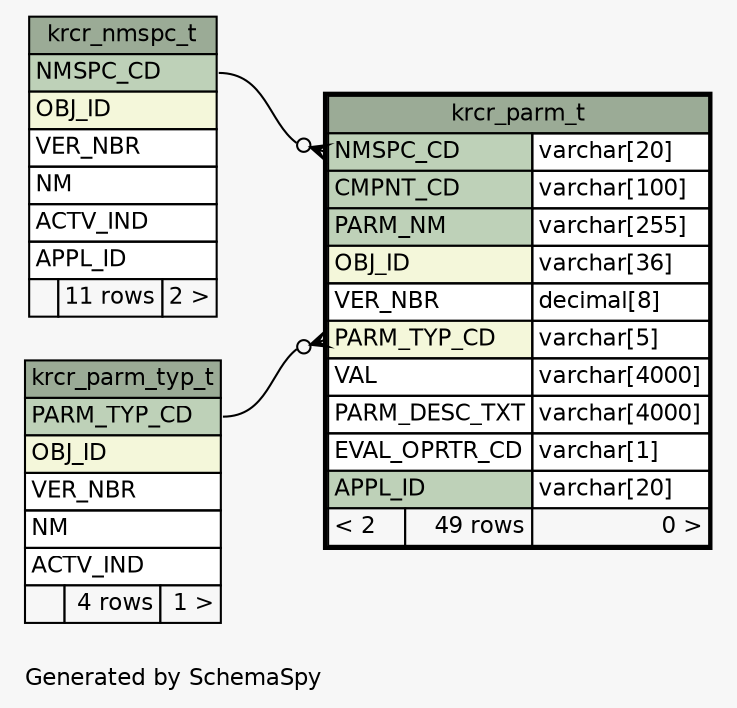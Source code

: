 // dot 2.28.0 on Mac OS X 10.7.2
// SchemaSpy rev 590
digraph "oneDegreeRelationshipsDiagram" {
  graph [
    rankdir="RL"
    bgcolor="#f7f7f7"
    label="\nGenerated by SchemaSpy"
    labeljust="l"
    nodesep="0.18"
    ranksep="0.46"
    fontname="Helvetica"
    fontsize="11"
  ];
  node [
    fontname="Helvetica"
    fontsize="11"
    shape="plaintext"
  ];
  edge [
    arrowsize="0.8"
  ];
  "krcr_parm_t":"NMSPC_CD":w -> "krcr_nmspc_t":"NMSPC_CD":e [arrowhead=none dir=back arrowtail=crowodot];
  "krcr_parm_t":"PARM_TYP_CD":w -> "krcr_parm_typ_t":"PARM_TYP_CD":e [arrowhead=none dir=back arrowtail=crowodot];
  "krcr_nmspc_t" [
    label=<
    <TABLE BORDER="0" CELLBORDER="1" CELLSPACING="0" BGCOLOR="#ffffff">
      <TR><TD COLSPAN="3" BGCOLOR="#9bab96" ALIGN="CENTER">krcr_nmspc_t</TD></TR>
      <TR><TD PORT="NMSPC_CD" COLSPAN="3" BGCOLOR="#bed1b8" ALIGN="LEFT">NMSPC_CD</TD></TR>
      <TR><TD PORT="OBJ_ID" COLSPAN="3" BGCOLOR="#f4f7da" ALIGN="LEFT">OBJ_ID</TD></TR>
      <TR><TD PORT="VER_NBR" COLSPAN="3" ALIGN="LEFT">VER_NBR</TD></TR>
      <TR><TD PORT="NM" COLSPAN="3" ALIGN="LEFT">NM</TD></TR>
      <TR><TD PORT="ACTV_IND" COLSPAN="3" ALIGN="LEFT">ACTV_IND</TD></TR>
      <TR><TD PORT="APPL_ID" COLSPAN="3" ALIGN="LEFT">APPL_ID</TD></TR>
      <TR><TD ALIGN="LEFT" BGCOLOR="#f7f7f7">  </TD><TD ALIGN="RIGHT" BGCOLOR="#f7f7f7">11 rows</TD><TD ALIGN="RIGHT" BGCOLOR="#f7f7f7">2 &gt;</TD></TR>
    </TABLE>>
    URL="krcr_nmspc_t.html"
    tooltip="krcr_nmspc_t"
  ];
  "krcr_parm_t" [
    label=<
    <TABLE BORDER="2" CELLBORDER="1" CELLSPACING="0" BGCOLOR="#ffffff">
      <TR><TD COLSPAN="3" BGCOLOR="#9bab96" ALIGN="CENTER">krcr_parm_t</TD></TR>
      <TR><TD PORT="NMSPC_CD" COLSPAN="2" BGCOLOR="#bed1b8" ALIGN="LEFT">NMSPC_CD</TD><TD PORT="NMSPC_CD.type" ALIGN="LEFT">varchar[20]</TD></TR>
      <TR><TD PORT="CMPNT_CD" COLSPAN="2" BGCOLOR="#bed1b8" ALIGN="LEFT">CMPNT_CD</TD><TD PORT="CMPNT_CD.type" ALIGN="LEFT">varchar[100]</TD></TR>
      <TR><TD PORT="PARM_NM" COLSPAN="2" BGCOLOR="#bed1b8" ALIGN="LEFT">PARM_NM</TD><TD PORT="PARM_NM.type" ALIGN="LEFT">varchar[255]</TD></TR>
      <TR><TD PORT="OBJ_ID" COLSPAN="2" BGCOLOR="#f4f7da" ALIGN="LEFT">OBJ_ID</TD><TD PORT="OBJ_ID.type" ALIGN="LEFT">varchar[36]</TD></TR>
      <TR><TD PORT="VER_NBR" COLSPAN="2" ALIGN="LEFT">VER_NBR</TD><TD PORT="VER_NBR.type" ALIGN="LEFT">decimal[8]</TD></TR>
      <TR><TD PORT="PARM_TYP_CD" COLSPAN="2" BGCOLOR="#f4f7da" ALIGN="LEFT">PARM_TYP_CD</TD><TD PORT="PARM_TYP_CD.type" ALIGN="LEFT">varchar[5]</TD></TR>
      <TR><TD PORT="VAL" COLSPAN="2" ALIGN="LEFT">VAL</TD><TD PORT="VAL.type" ALIGN="LEFT">varchar[4000]</TD></TR>
      <TR><TD PORT="PARM_DESC_TXT" COLSPAN="2" ALIGN="LEFT">PARM_DESC_TXT</TD><TD PORT="PARM_DESC_TXT.type" ALIGN="LEFT">varchar[4000]</TD></TR>
      <TR><TD PORT="EVAL_OPRTR_CD" COLSPAN="2" ALIGN="LEFT">EVAL_OPRTR_CD</TD><TD PORT="EVAL_OPRTR_CD.type" ALIGN="LEFT">varchar[1]</TD></TR>
      <TR><TD PORT="APPL_ID" COLSPAN="2" BGCOLOR="#bed1b8" ALIGN="LEFT">APPL_ID</TD><TD PORT="APPL_ID.type" ALIGN="LEFT">varchar[20]</TD></TR>
      <TR><TD ALIGN="LEFT" BGCOLOR="#f7f7f7">&lt; 2</TD><TD ALIGN="RIGHT" BGCOLOR="#f7f7f7">49 rows</TD><TD ALIGN="RIGHT" BGCOLOR="#f7f7f7">0 &gt;</TD></TR>
    </TABLE>>
    URL="krcr_parm_t.html"
    tooltip="krcr_parm_t"
  ];
  "krcr_parm_typ_t" [
    label=<
    <TABLE BORDER="0" CELLBORDER="1" CELLSPACING="0" BGCOLOR="#ffffff">
      <TR><TD COLSPAN="3" BGCOLOR="#9bab96" ALIGN="CENTER">krcr_parm_typ_t</TD></TR>
      <TR><TD PORT="PARM_TYP_CD" COLSPAN="3" BGCOLOR="#bed1b8" ALIGN="LEFT">PARM_TYP_CD</TD></TR>
      <TR><TD PORT="OBJ_ID" COLSPAN="3" BGCOLOR="#f4f7da" ALIGN="LEFT">OBJ_ID</TD></TR>
      <TR><TD PORT="VER_NBR" COLSPAN="3" ALIGN="LEFT">VER_NBR</TD></TR>
      <TR><TD PORT="NM" COLSPAN="3" ALIGN="LEFT">NM</TD></TR>
      <TR><TD PORT="ACTV_IND" COLSPAN="3" ALIGN="LEFT">ACTV_IND</TD></TR>
      <TR><TD ALIGN="LEFT" BGCOLOR="#f7f7f7">  </TD><TD ALIGN="RIGHT" BGCOLOR="#f7f7f7">4 rows</TD><TD ALIGN="RIGHT" BGCOLOR="#f7f7f7">1 &gt;</TD></TR>
    </TABLE>>
    URL="krcr_parm_typ_t.html"
    tooltip="krcr_parm_typ_t"
  ];
}
